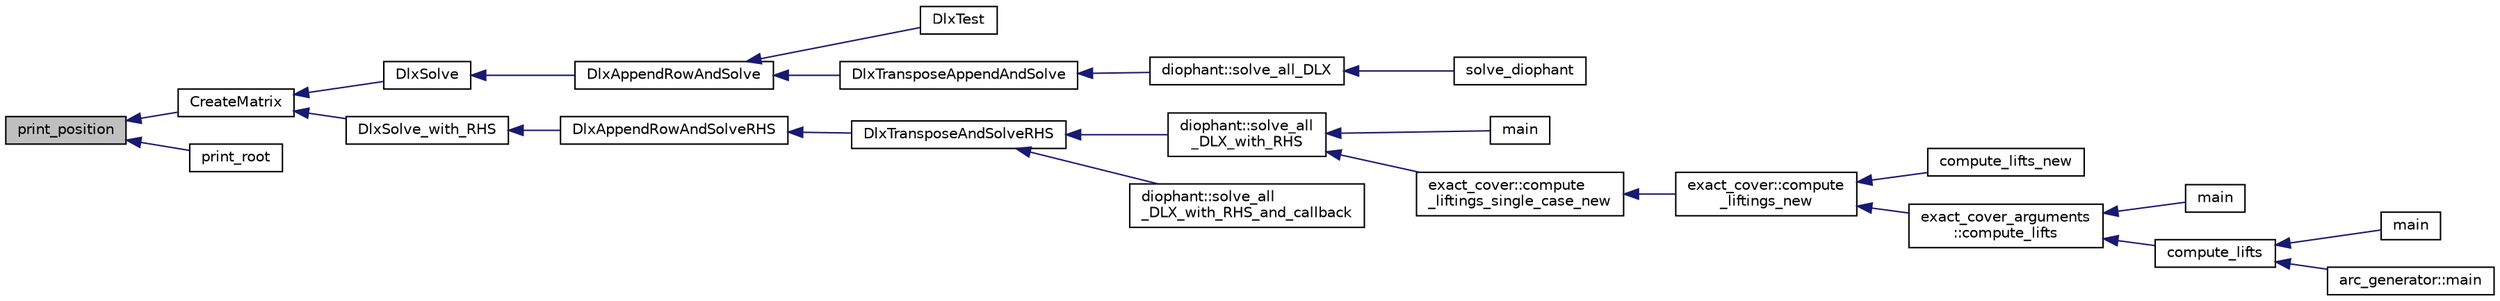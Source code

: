 digraph "print_position"
{
  edge [fontname="Helvetica",fontsize="10",labelfontname="Helvetica",labelfontsize="10"];
  node [fontname="Helvetica",fontsize="10",shape=record];
  rankdir="LR";
  Node592 [label="print_position",height=0.2,width=0.4,color="black", fillcolor="grey75", style="filled", fontcolor="black"];
  Node592 -> Node593 [dir="back",color="midnightblue",fontsize="10",style="solid",fontname="Helvetica"];
  Node593 [label="CreateMatrix",height=0.2,width=0.4,color="black", fillcolor="white", style="filled",URL="$d9/d5e/lib_2foundations_2solvers_2dlx_8_c.html#a89ddc9af8630a87164d84a96b956e67a"];
  Node593 -> Node594 [dir="back",color="midnightblue",fontsize="10",style="solid",fontname="Helvetica"];
  Node594 [label="DlxSolve",height=0.2,width=0.4,color="black", fillcolor="white", style="filled",URL="$da/dd4/solvers_8h.html#a6b99be040ac8cf9a8f879df4b43027d1"];
  Node594 -> Node595 [dir="back",color="midnightblue",fontsize="10",style="solid",fontname="Helvetica"];
  Node595 [label="DlxAppendRowAndSolve",height=0.2,width=0.4,color="black", fillcolor="white", style="filled",URL="$da/dd4/solvers_8h.html#a97c7622b60d10dfea1a968ef4252e0d8"];
  Node595 -> Node596 [dir="back",color="midnightblue",fontsize="10",style="solid",fontname="Helvetica"];
  Node596 [label="DlxTest",height=0.2,width=0.4,color="black", fillcolor="white", style="filled",URL="$da/dd4/solvers_8h.html#a000422ca8994e7b327aaa5d5dca6b0a3"];
  Node595 -> Node597 [dir="back",color="midnightblue",fontsize="10",style="solid",fontname="Helvetica"];
  Node597 [label="DlxTransposeAppendAndSolve",height=0.2,width=0.4,color="black", fillcolor="white", style="filled",URL="$da/dd4/solvers_8h.html#ab1bd224eee5c0b12ff44a71f7f536dd2"];
  Node597 -> Node598 [dir="back",color="midnightblue",fontsize="10",style="solid",fontname="Helvetica"];
  Node598 [label="diophant::solve_all_DLX",height=0.2,width=0.4,color="black", fillcolor="white", style="filled",URL="$d7/d9c/classdiophant.html#aeddc759e377a9c710e03935cc463059d"];
  Node598 -> Node599 [dir="back",color="midnightblue",fontsize="10",style="solid",fontname="Helvetica"];
  Node599 [label="solve_diophant",height=0.2,width=0.4,color="black", fillcolor="white", style="filled",URL="$da/dd4/solvers_8h.html#af08eebddb0a897485d9a29558f6169b0"];
  Node593 -> Node600 [dir="back",color="midnightblue",fontsize="10",style="solid",fontname="Helvetica"];
  Node600 [label="DlxSolve_with_RHS",height=0.2,width=0.4,color="black", fillcolor="white", style="filled",URL="$da/dd4/solvers_8h.html#aec13478e5d66be625ce3d4683e338d18"];
  Node600 -> Node601 [dir="back",color="midnightblue",fontsize="10",style="solid",fontname="Helvetica"];
  Node601 [label="DlxAppendRowAndSolveRHS",height=0.2,width=0.4,color="black", fillcolor="white", style="filled",URL="$da/dd4/solvers_8h.html#a799f4f346746fa1a5cc1367db9495f20"];
  Node601 -> Node602 [dir="back",color="midnightblue",fontsize="10",style="solid",fontname="Helvetica"];
  Node602 [label="DlxTransposeAndSolveRHS",height=0.2,width=0.4,color="black", fillcolor="white", style="filled",URL="$da/dd4/solvers_8h.html#ae4b7ea72e7db2005606be60f7fd70b94"];
  Node602 -> Node603 [dir="back",color="midnightblue",fontsize="10",style="solid",fontname="Helvetica"];
  Node603 [label="diophant::solve_all\l_DLX_with_RHS",height=0.2,width=0.4,color="black", fillcolor="white", style="filled",URL="$d7/d9c/classdiophant.html#a6423b067628b3caa1a6d2063ee803fac"];
  Node603 -> Node604 [dir="back",color="midnightblue",fontsize="10",style="solid",fontname="Helvetica"];
  Node604 [label="main",height=0.2,width=0.4,color="black", fillcolor="white", style="filled",URL="$dc/dbc/solve__diophant_8_c.html#a3c04138a5bfe5d72780bb7e82a18e627"];
  Node603 -> Node605 [dir="back",color="midnightblue",fontsize="10",style="solid",fontname="Helvetica"];
  Node605 [label="exact_cover::compute\l_liftings_single_case_new",height=0.2,width=0.4,color="black", fillcolor="white", style="filled",URL="$df/d94/classexact__cover.html#ab111dd375f84d6f60ec7edeb2b18523e"];
  Node605 -> Node606 [dir="back",color="midnightblue",fontsize="10",style="solid",fontname="Helvetica"];
  Node606 [label="exact_cover::compute\l_liftings_new",height=0.2,width=0.4,color="black", fillcolor="white", style="filled",URL="$df/d94/classexact__cover.html#a1438b5e280f85abcabeb7f68eeabb72b"];
  Node606 -> Node607 [dir="back",color="midnightblue",fontsize="10",style="solid",fontname="Helvetica"];
  Node607 [label="compute_lifts_new",height=0.2,width=0.4,color="black", fillcolor="white", style="filled",URL="$d0/d76/tl__algebra__and__number__theory_8h.html#a7572cd3732ca8df324632282e9002dc4"];
  Node606 -> Node608 [dir="back",color="midnightblue",fontsize="10",style="solid",fontname="Helvetica"];
  Node608 [label="exact_cover_arguments\l::compute_lifts",height=0.2,width=0.4,color="black", fillcolor="white", style="filled",URL="$d3/dae/classexact__cover__arguments.html#ab0cdb09a17201c89aa9f83bd511dbbf7"];
  Node608 -> Node609 [dir="back",color="midnightblue",fontsize="10",style="solid",fontname="Helvetica"];
  Node609 [label="main",height=0.2,width=0.4,color="black", fillcolor="white", style="filled",URL="$dc/df8/spread__classify_8_c.html#a217dbf8b442f20279ea00b898af96f52"];
  Node608 -> Node610 [dir="back",color="midnightblue",fontsize="10",style="solid",fontname="Helvetica"];
  Node610 [label="compute_lifts",height=0.2,width=0.4,color="black", fillcolor="white", style="filled",URL="$d0/d76/tl__algebra__and__number__theory_8h.html#a82fe3b66a6f9d9075eb8847d7bfe556b"];
  Node610 -> Node611 [dir="back",color="midnightblue",fontsize="10",style="solid",fontname="Helvetica"];
  Node611 [label="main",height=0.2,width=0.4,color="black", fillcolor="white", style="filled",URL="$d1/d5e/blt__main_8_c.html#a217dbf8b442f20279ea00b898af96f52"];
  Node610 -> Node612 [dir="back",color="midnightblue",fontsize="10",style="solid",fontname="Helvetica"];
  Node612 [label="arc_generator::main",height=0.2,width=0.4,color="black", fillcolor="white", style="filled",URL="$d4/d21/classarc__generator.html#ad80140b51b165dad1fe6ab232be7829a"];
  Node602 -> Node613 [dir="back",color="midnightblue",fontsize="10",style="solid",fontname="Helvetica"];
  Node613 [label="diophant::solve_all\l_DLX_with_RHS_and_callback",height=0.2,width=0.4,color="black", fillcolor="white", style="filled",URL="$d7/d9c/classdiophant.html#acdd512e26ee214803439e24f24fd9805"];
  Node592 -> Node614 [dir="back",color="midnightblue",fontsize="10",style="solid",fontname="Helvetica"];
  Node614 [label="print_root",height=0.2,width=0.4,color="black", fillcolor="white", style="filled",URL="$d9/d5e/lib_2foundations_2solvers_2dlx_8_c.html#a2d00a1acd6eba01ef275965881981f59"];
}
